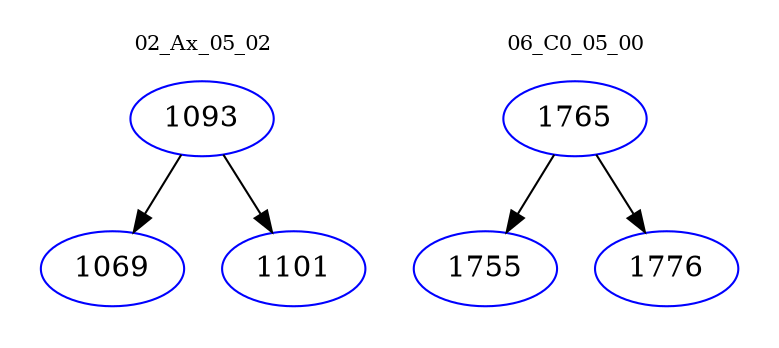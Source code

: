 digraph{
subgraph cluster_0 {
color = white
label = "02_Ax_05_02";
fontsize=10;
T0_1093 [label="1093", color="blue"]
T0_1093 -> T0_1069 [color="black"]
T0_1069 [label="1069", color="blue"]
T0_1093 -> T0_1101 [color="black"]
T0_1101 [label="1101", color="blue"]
}
subgraph cluster_1 {
color = white
label = "06_C0_05_00";
fontsize=10;
T1_1765 [label="1765", color="blue"]
T1_1765 -> T1_1755 [color="black"]
T1_1755 [label="1755", color="blue"]
T1_1765 -> T1_1776 [color="black"]
T1_1776 [label="1776", color="blue"]
}
}
